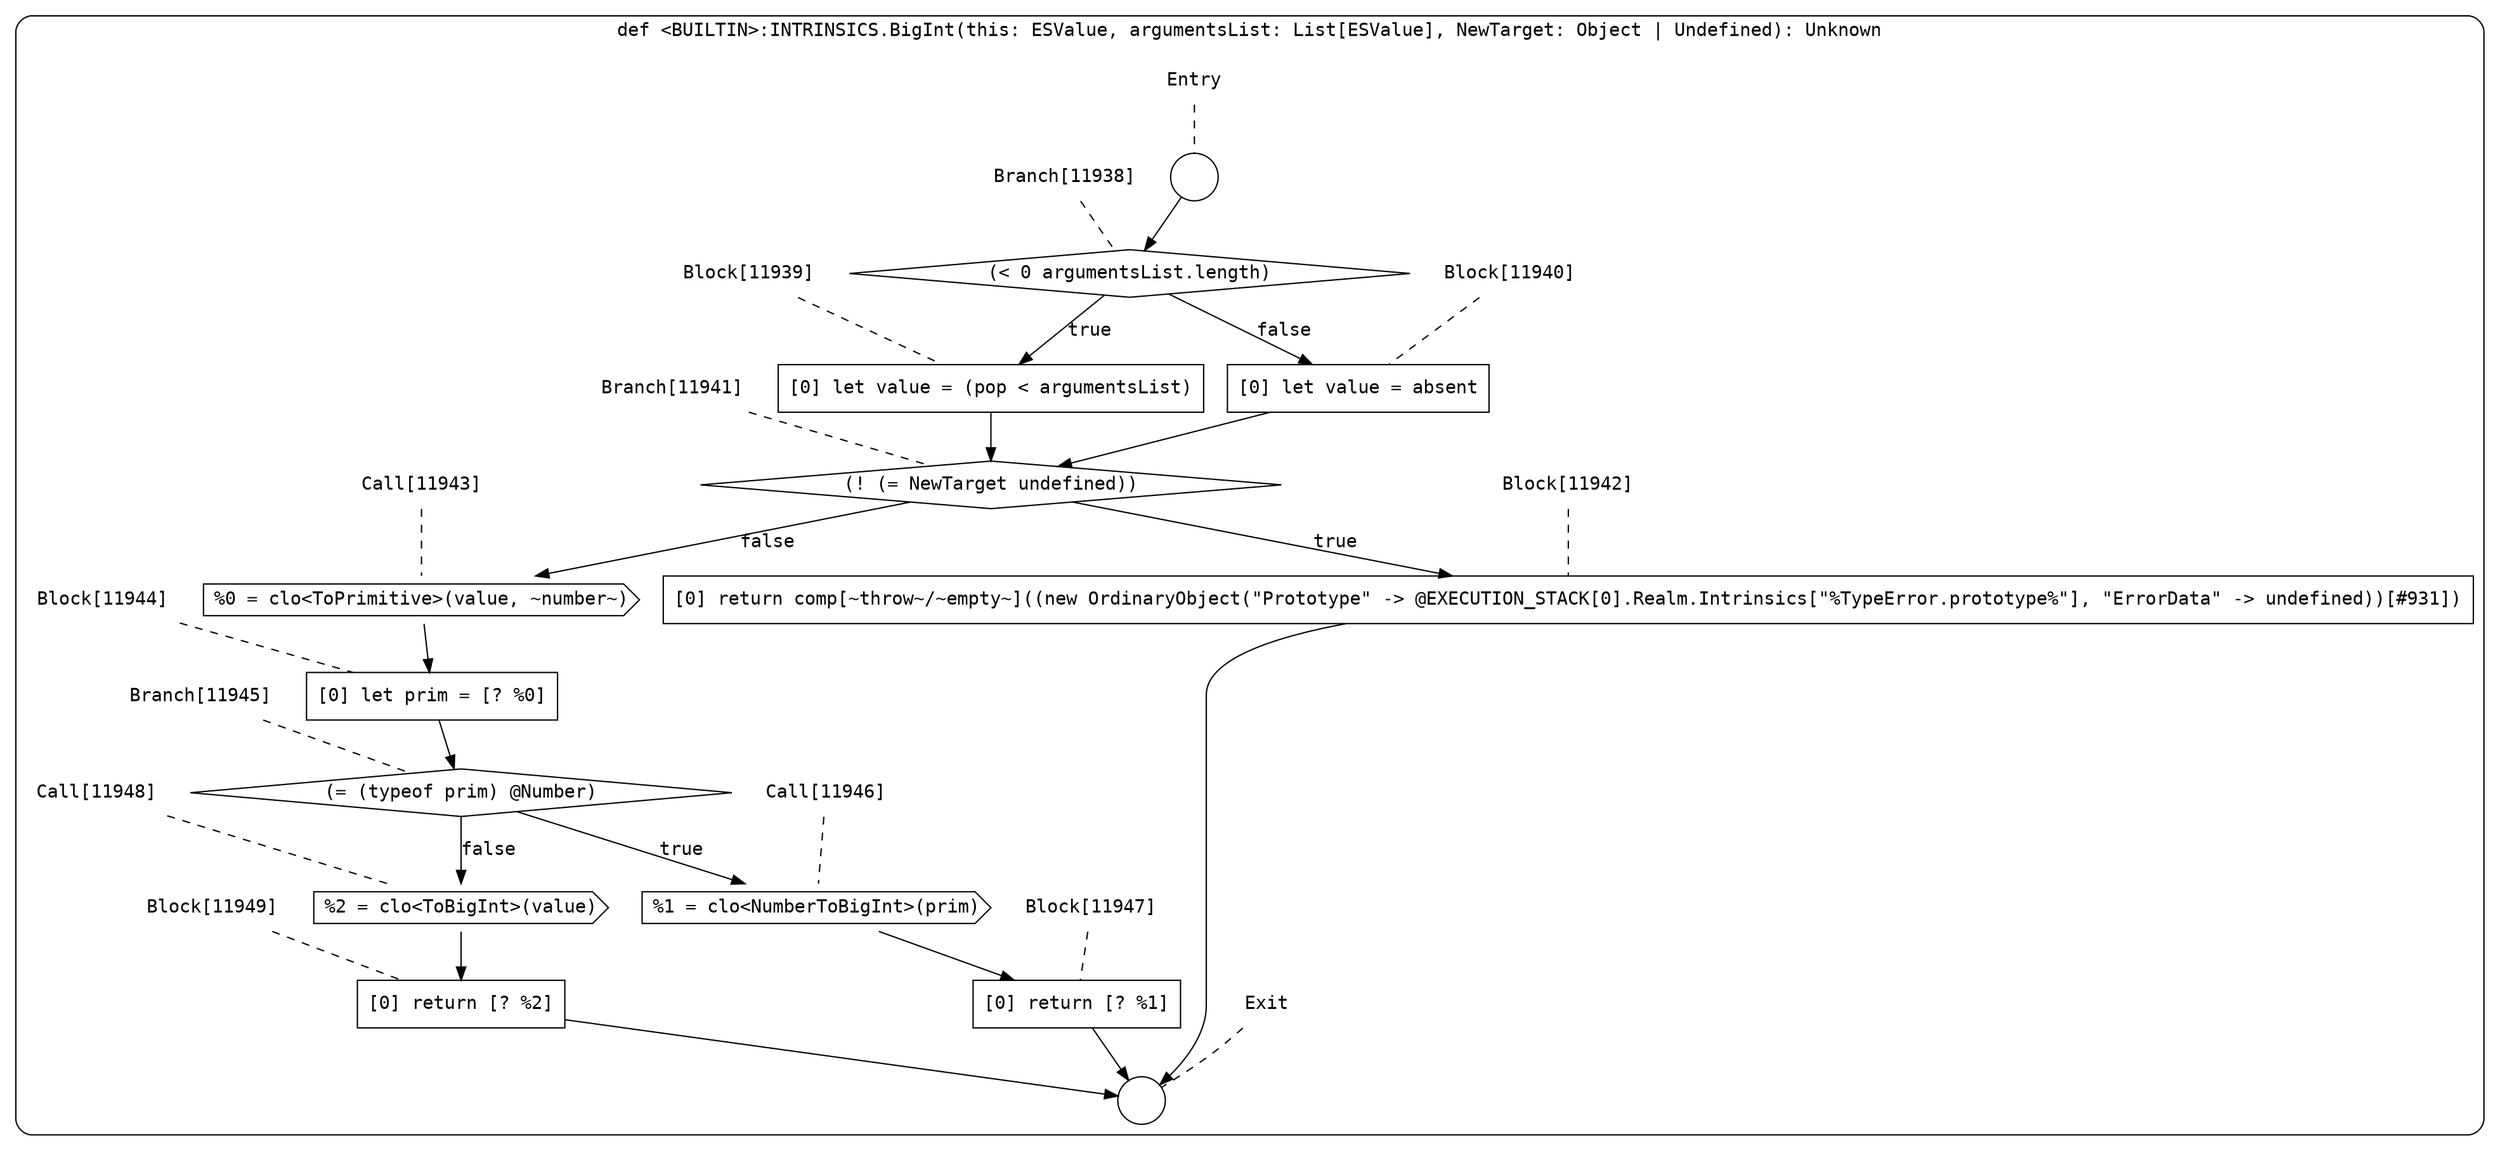 digraph {
  graph [fontname = "Consolas"]
  node [fontname = "Consolas"]
  edge [fontname = "Consolas"]
  subgraph cluster2069 {
    label = "def <BUILTIN>:INTRINSICS.BigInt(this: ESValue, argumentsList: List[ESValue], NewTarget: Object | Undefined): Unknown"
    style = rounded
    cluster2069_entry_name [shape=none, label=<<font color="black">Entry</font>>]
    cluster2069_entry_name -> cluster2069_entry [arrowhead=none, color="black", style=dashed]
    cluster2069_entry [shape=circle label=" " color="black" fillcolor="white" style=filled]
    cluster2069_entry -> node11938 [color="black"]
    cluster2069_exit_name [shape=none, label=<<font color="black">Exit</font>>]
    cluster2069_exit_name -> cluster2069_exit [arrowhead=none, color="black", style=dashed]
    cluster2069_exit [shape=circle label=" " color="black" fillcolor="white" style=filled]
    node11938_name [shape=none, label=<<font color="black">Branch[11938]</font>>]
    node11938_name -> node11938 [arrowhead=none, color="black", style=dashed]
    node11938 [shape=diamond, label=<<font color="black">(&lt; 0 argumentsList.length)</font>> color="black" fillcolor="white", style=filled]
    node11938 -> node11939 [label=<<font color="black">true</font>> color="black"]
    node11938 -> node11940 [label=<<font color="black">false</font>> color="black"]
    node11939_name [shape=none, label=<<font color="black">Block[11939]</font>>]
    node11939_name -> node11939 [arrowhead=none, color="black", style=dashed]
    node11939 [shape=box, label=<<font color="black">[0] let value = (pop &lt; argumentsList)<BR ALIGN="LEFT"/></font>> color="black" fillcolor="white", style=filled]
    node11939 -> node11941 [color="black"]
    node11940_name [shape=none, label=<<font color="black">Block[11940]</font>>]
    node11940_name -> node11940 [arrowhead=none, color="black", style=dashed]
    node11940 [shape=box, label=<<font color="black">[0] let value = absent<BR ALIGN="LEFT"/></font>> color="black" fillcolor="white", style=filled]
    node11940 -> node11941 [color="black"]
    node11941_name [shape=none, label=<<font color="black">Branch[11941]</font>>]
    node11941_name -> node11941 [arrowhead=none, color="black", style=dashed]
    node11941 [shape=diamond, label=<<font color="black">(! (= NewTarget undefined))</font>> color="black" fillcolor="white", style=filled]
    node11941 -> node11942 [label=<<font color="black">true</font>> color="black"]
    node11941 -> node11943 [label=<<font color="black">false</font>> color="black"]
    node11942_name [shape=none, label=<<font color="black">Block[11942]</font>>]
    node11942_name -> node11942 [arrowhead=none, color="black", style=dashed]
    node11942 [shape=box, label=<<font color="black">[0] return comp[~throw~/~empty~]((new OrdinaryObject(&quot;Prototype&quot; -&gt; @EXECUTION_STACK[0].Realm.Intrinsics[&quot;%TypeError.prototype%&quot;], &quot;ErrorData&quot; -&gt; undefined))[#931])<BR ALIGN="LEFT"/></font>> color="black" fillcolor="white", style=filled]
    node11942 -> cluster2069_exit [color="black"]
    node11943_name [shape=none, label=<<font color="black">Call[11943]</font>>]
    node11943_name -> node11943 [arrowhead=none, color="black", style=dashed]
    node11943 [shape=cds, label=<<font color="black">%0 = clo&lt;ToPrimitive&gt;(value, ~number~)</font>> color="black" fillcolor="white", style=filled]
    node11943 -> node11944 [color="black"]
    node11944_name [shape=none, label=<<font color="black">Block[11944]</font>>]
    node11944_name -> node11944 [arrowhead=none, color="black", style=dashed]
    node11944 [shape=box, label=<<font color="black">[0] let prim = [? %0]<BR ALIGN="LEFT"/></font>> color="black" fillcolor="white", style=filled]
    node11944 -> node11945 [color="black"]
    node11945_name [shape=none, label=<<font color="black">Branch[11945]</font>>]
    node11945_name -> node11945 [arrowhead=none, color="black", style=dashed]
    node11945 [shape=diamond, label=<<font color="black">(= (typeof prim) @Number)</font>> color="black" fillcolor="white", style=filled]
    node11945 -> node11946 [label=<<font color="black">true</font>> color="black"]
    node11945 -> node11948 [label=<<font color="black">false</font>> color="black"]
    node11946_name [shape=none, label=<<font color="black">Call[11946]</font>>]
    node11946_name -> node11946 [arrowhead=none, color="black", style=dashed]
    node11946 [shape=cds, label=<<font color="black">%1 = clo&lt;NumberToBigInt&gt;(prim)</font>> color="black" fillcolor="white", style=filled]
    node11946 -> node11947 [color="black"]
    node11948_name [shape=none, label=<<font color="black">Call[11948]</font>>]
    node11948_name -> node11948 [arrowhead=none, color="black", style=dashed]
    node11948 [shape=cds, label=<<font color="black">%2 = clo&lt;ToBigInt&gt;(value)</font>> color="black" fillcolor="white", style=filled]
    node11948 -> node11949 [color="black"]
    node11947_name [shape=none, label=<<font color="black">Block[11947]</font>>]
    node11947_name -> node11947 [arrowhead=none, color="black", style=dashed]
    node11947 [shape=box, label=<<font color="black">[0] return [? %1]<BR ALIGN="LEFT"/></font>> color="black" fillcolor="white", style=filled]
    node11947 -> cluster2069_exit [color="black"]
    node11949_name [shape=none, label=<<font color="black">Block[11949]</font>>]
    node11949_name -> node11949 [arrowhead=none, color="black", style=dashed]
    node11949 [shape=box, label=<<font color="black">[0] return [? %2]<BR ALIGN="LEFT"/></font>> color="black" fillcolor="white", style=filled]
    node11949 -> cluster2069_exit [color="black"]
  }
}
